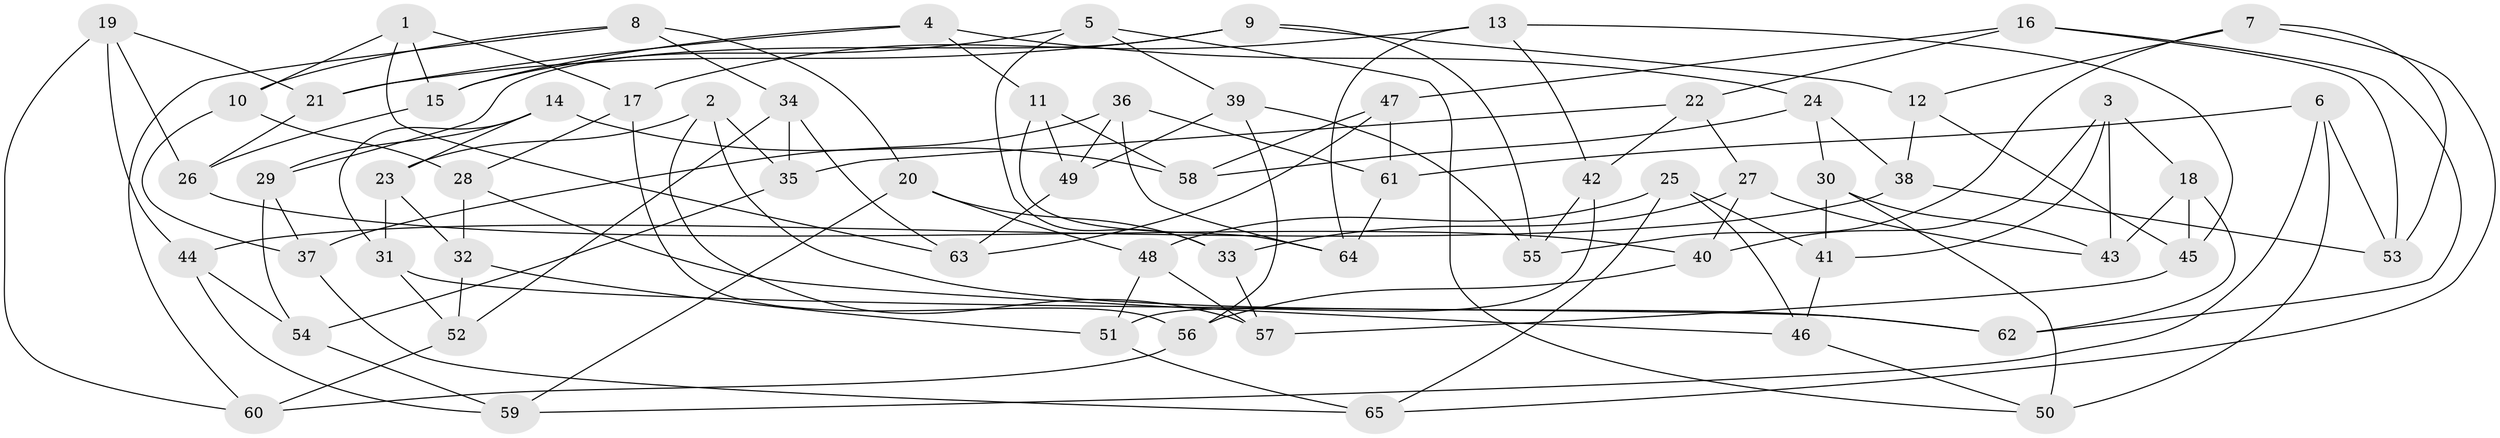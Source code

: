 // coarse degree distribution, {6: 0.47368421052631576, 5: 0.21052631578947367, 4: 0.2631578947368421, 3: 0.05263157894736842}
// Generated by graph-tools (version 1.1) at 2025/42/03/06/25 10:42:24]
// undirected, 65 vertices, 130 edges
graph export_dot {
graph [start="1"]
  node [color=gray90,style=filled];
  1;
  2;
  3;
  4;
  5;
  6;
  7;
  8;
  9;
  10;
  11;
  12;
  13;
  14;
  15;
  16;
  17;
  18;
  19;
  20;
  21;
  22;
  23;
  24;
  25;
  26;
  27;
  28;
  29;
  30;
  31;
  32;
  33;
  34;
  35;
  36;
  37;
  38;
  39;
  40;
  41;
  42;
  43;
  44;
  45;
  46;
  47;
  48;
  49;
  50;
  51;
  52;
  53;
  54;
  55;
  56;
  57;
  58;
  59;
  60;
  61;
  62;
  63;
  64;
  65;
  1 -- 17;
  1 -- 10;
  1 -- 15;
  1 -- 63;
  2 -- 35;
  2 -- 62;
  2 -- 57;
  2 -- 23;
  3 -- 41;
  3 -- 43;
  3 -- 18;
  3 -- 40;
  4 -- 21;
  4 -- 11;
  4 -- 24;
  4 -- 15;
  5 -- 15;
  5 -- 39;
  5 -- 50;
  5 -- 33;
  6 -- 61;
  6 -- 53;
  6 -- 59;
  6 -- 50;
  7 -- 53;
  7 -- 12;
  7 -- 65;
  7 -- 55;
  8 -- 20;
  8 -- 34;
  8 -- 10;
  8 -- 60;
  9 -- 12;
  9 -- 21;
  9 -- 29;
  9 -- 55;
  10 -- 28;
  10 -- 37;
  11 -- 49;
  11 -- 58;
  11 -- 64;
  12 -- 38;
  12 -- 45;
  13 -- 17;
  13 -- 45;
  13 -- 42;
  13 -- 64;
  14 -- 31;
  14 -- 58;
  14 -- 29;
  14 -- 23;
  15 -- 26;
  16 -- 62;
  16 -- 22;
  16 -- 47;
  16 -- 53;
  17 -- 28;
  17 -- 56;
  18 -- 43;
  18 -- 45;
  18 -- 62;
  19 -- 60;
  19 -- 26;
  19 -- 44;
  19 -- 21;
  20 -- 48;
  20 -- 33;
  20 -- 59;
  21 -- 26;
  22 -- 27;
  22 -- 35;
  22 -- 42;
  23 -- 32;
  23 -- 31;
  24 -- 58;
  24 -- 30;
  24 -- 38;
  25 -- 41;
  25 -- 65;
  25 -- 48;
  25 -- 46;
  26 -- 40;
  27 -- 43;
  27 -- 33;
  27 -- 40;
  28 -- 32;
  28 -- 46;
  29 -- 54;
  29 -- 37;
  30 -- 43;
  30 -- 50;
  30 -- 41;
  31 -- 52;
  31 -- 62;
  32 -- 51;
  32 -- 52;
  33 -- 57;
  34 -- 63;
  34 -- 35;
  34 -- 52;
  35 -- 54;
  36 -- 37;
  36 -- 64;
  36 -- 61;
  36 -- 49;
  37 -- 65;
  38 -- 53;
  38 -- 44;
  39 -- 55;
  39 -- 56;
  39 -- 49;
  40 -- 56;
  41 -- 46;
  42 -- 51;
  42 -- 55;
  44 -- 54;
  44 -- 59;
  45 -- 57;
  46 -- 50;
  47 -- 61;
  47 -- 63;
  47 -- 58;
  48 -- 57;
  48 -- 51;
  49 -- 63;
  51 -- 65;
  52 -- 60;
  54 -- 59;
  56 -- 60;
  61 -- 64;
}
